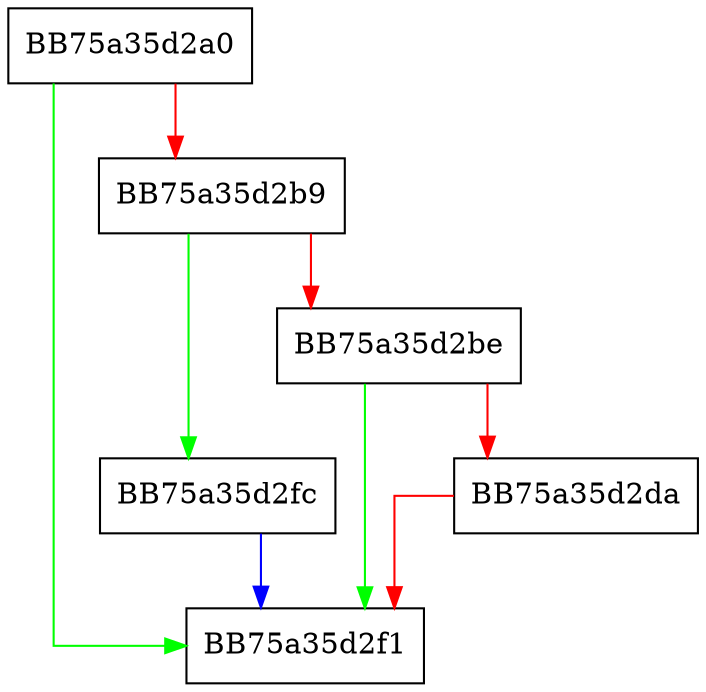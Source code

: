 digraph _Reset_move {
  node [shape="box"];
  graph [splines=ortho];
  BB75a35d2a0 -> BB75a35d2f1 [color="green"];
  BB75a35d2a0 -> BB75a35d2b9 [color="red"];
  BB75a35d2b9 -> BB75a35d2fc [color="green"];
  BB75a35d2b9 -> BB75a35d2be [color="red"];
  BB75a35d2be -> BB75a35d2f1 [color="green"];
  BB75a35d2be -> BB75a35d2da [color="red"];
  BB75a35d2da -> BB75a35d2f1 [color="red"];
  BB75a35d2fc -> BB75a35d2f1 [color="blue"];
}